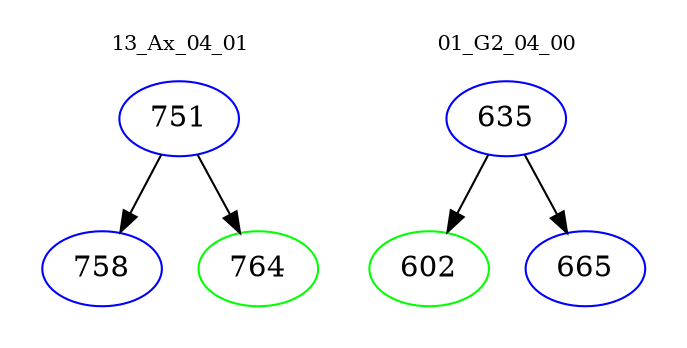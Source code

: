 digraph{
subgraph cluster_0 {
color = white
label = "13_Ax_04_01";
fontsize=10;
T0_751 [label="751", color="blue"]
T0_751 -> T0_758 [color="black"]
T0_758 [label="758", color="blue"]
T0_751 -> T0_764 [color="black"]
T0_764 [label="764", color="green"]
}
subgraph cluster_1 {
color = white
label = "01_G2_04_00";
fontsize=10;
T1_635 [label="635", color="blue"]
T1_635 -> T1_602 [color="black"]
T1_602 [label="602", color="green"]
T1_635 -> T1_665 [color="black"]
T1_665 [label="665", color="blue"]
}
}
